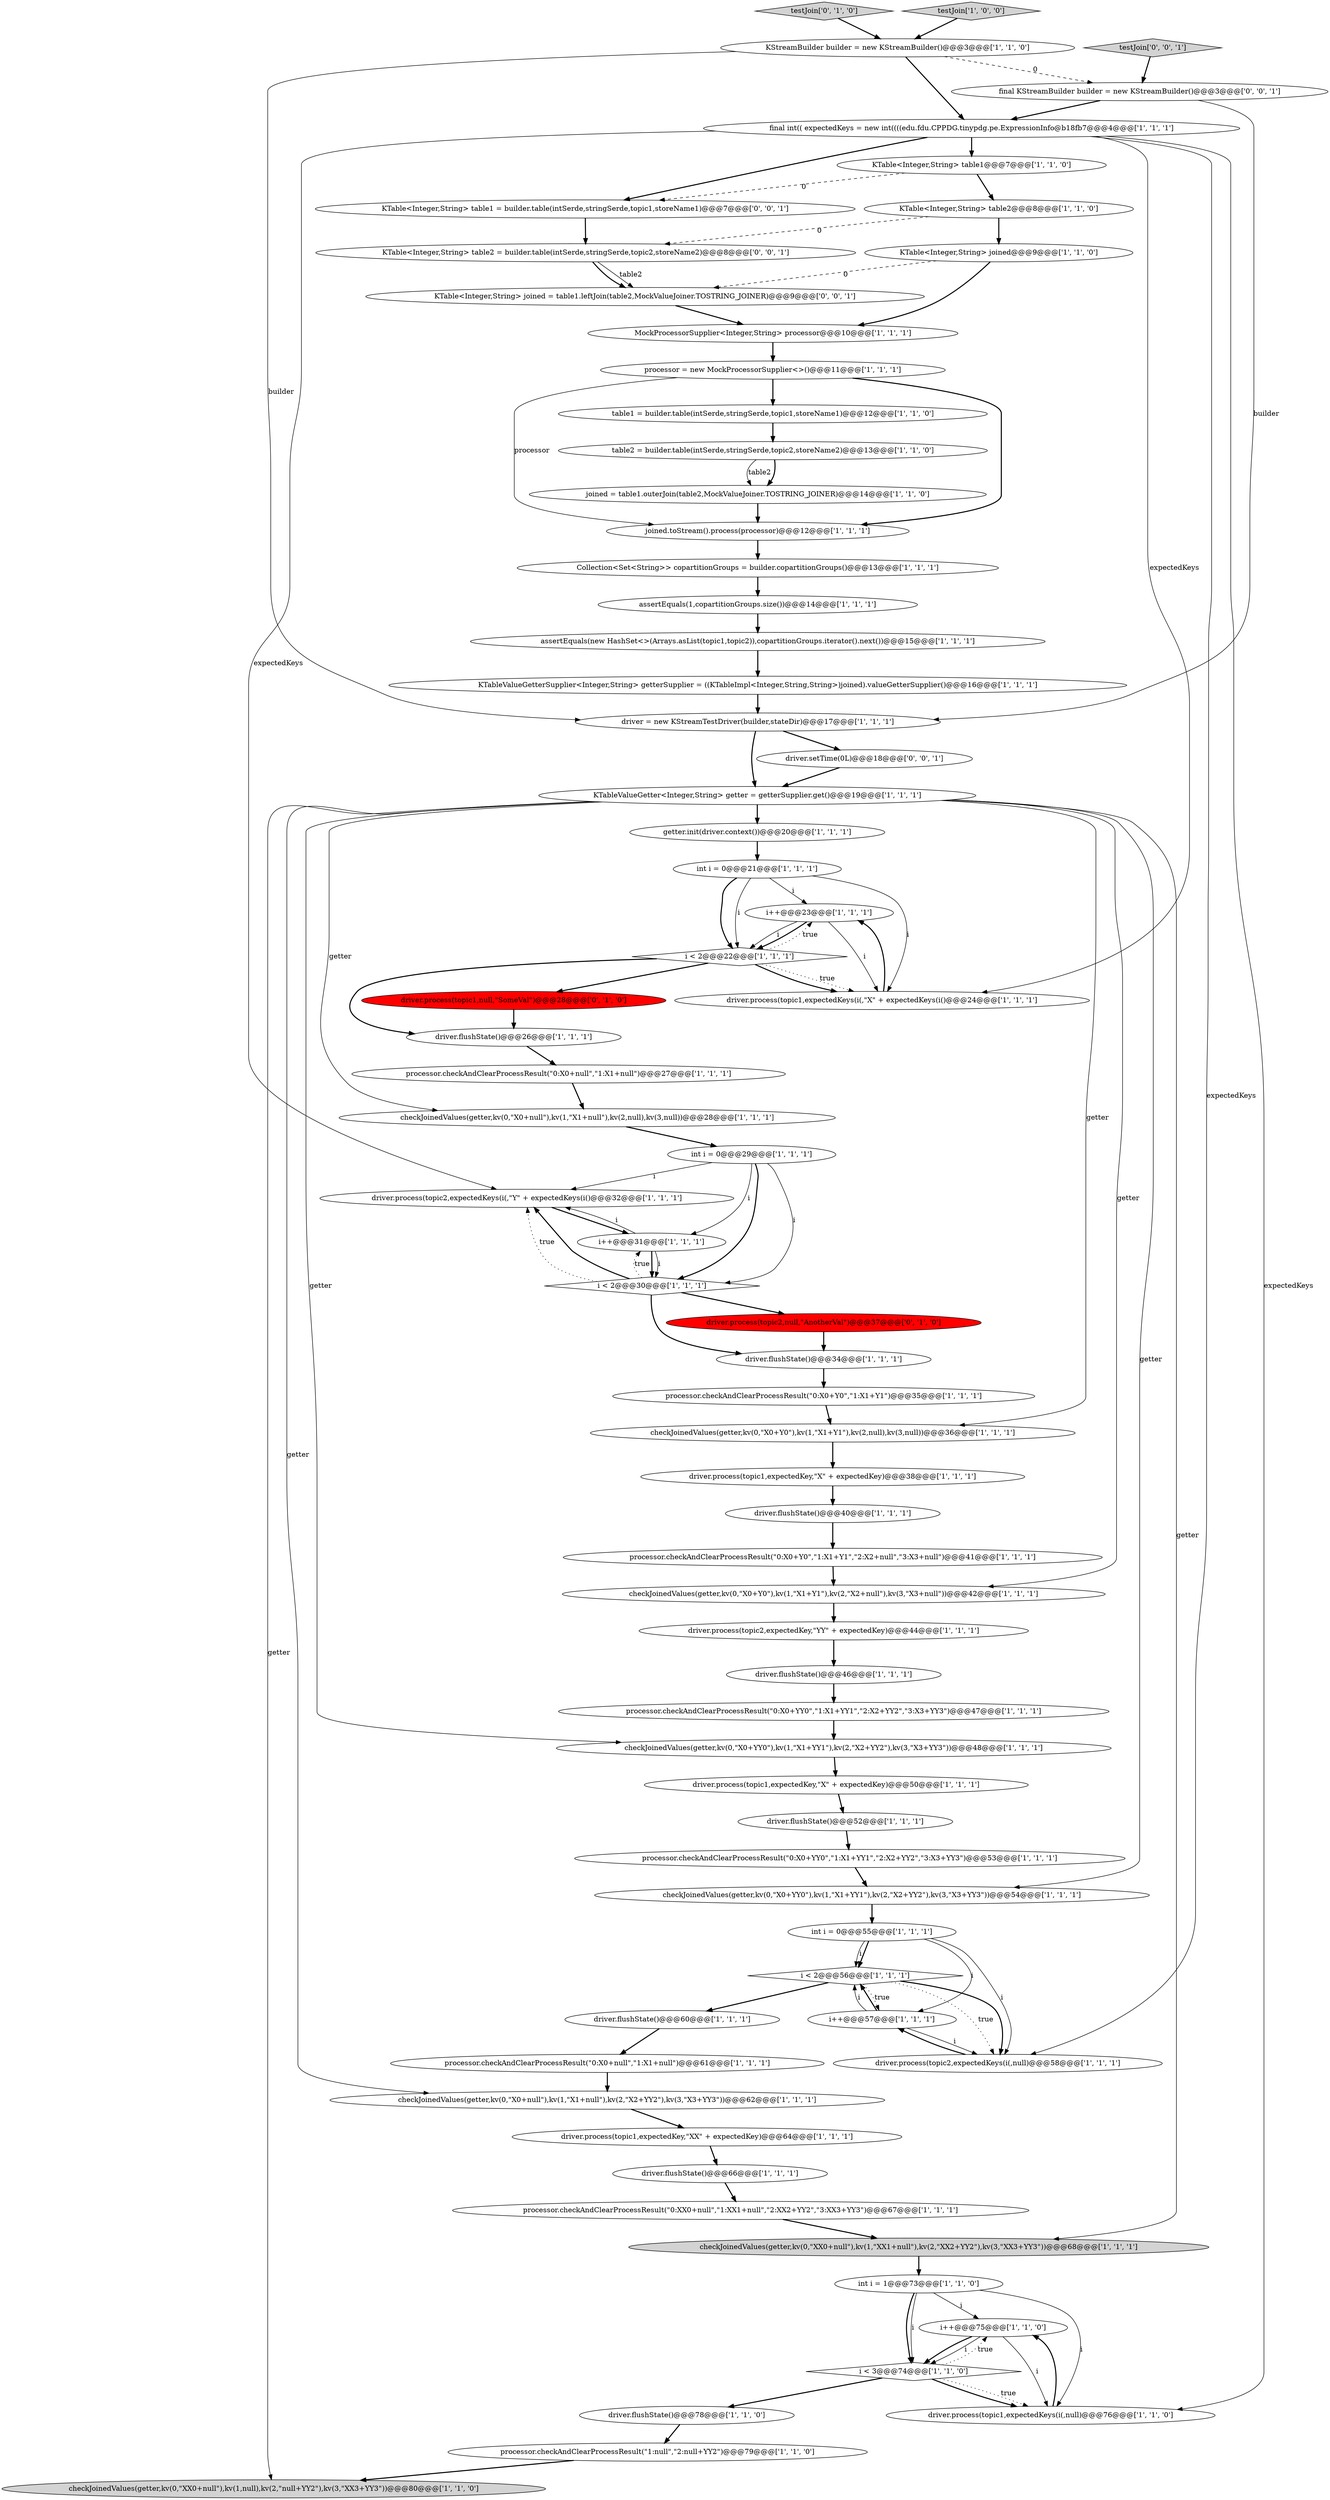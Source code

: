 digraph {
7 [style = filled, label = "i < 2@@@56@@@['1', '1', '1']", fillcolor = white, shape = diamond image = "AAA0AAABBB1BBB"];
70 [style = filled, label = "KTable<Integer,String> joined = table1.leftJoin(table2,MockValueJoiner.TOSTRING_JOINER)@@@9@@@['0', '0', '1']", fillcolor = white, shape = ellipse image = "AAA0AAABBB3BBB"];
12 [style = filled, label = "checkJoinedValues(getter,kv(0,\"X0+null\"),kv(1,\"X1+null\"),kv(2,null),kv(3,null))@@@28@@@['1', '1', '1']", fillcolor = white, shape = ellipse image = "AAA0AAABBB1BBB"];
9 [style = filled, label = "getter.init(driver.context())@@@20@@@['1', '1', '1']", fillcolor = white, shape = ellipse image = "AAA0AAABBB1BBB"];
33 [style = filled, label = "joined = table1.outerJoin(table2,MockValueJoiner.TOSTRING_JOINER)@@@14@@@['1', '1', '0']", fillcolor = white, shape = ellipse image = "AAA0AAABBB1BBB"];
51 [style = filled, label = "driver.process(topic2,expectedKeys(i(,\"Y\" + expectedKeys(i()@@@32@@@['1', '1', '1']", fillcolor = white, shape = ellipse image = "AAA0AAABBB1BBB"];
15 [style = filled, label = "KTableValueGetter<Integer,String> getter = getterSupplier.get()@@@19@@@['1', '1', '1']", fillcolor = white, shape = ellipse image = "AAA0AAABBB1BBB"];
49 [style = filled, label = "checkJoinedValues(getter,kv(0,\"XX0+null\"),kv(1,\"XX1+null\"),kv(2,\"XX2+YY2\"),kv(3,\"XX3+YY3\"))@@@68@@@['1', '1', '1']", fillcolor = lightgray, shape = ellipse image = "AAA0AAABBB1BBB"];
4 [style = filled, label = "KStreamBuilder builder = new KStreamBuilder()@@@3@@@['1', '1', '0']", fillcolor = white, shape = ellipse image = "AAA0AAABBB1BBB"];
66 [style = filled, label = "KTable<Integer,String> table1 = builder.table(intSerde,stringSerde,topic1,storeName1)@@@7@@@['0', '0', '1']", fillcolor = white, shape = ellipse image = "AAA0AAABBB3BBB"];
19 [style = filled, label = "driver.flushState()@@@46@@@['1', '1', '1']", fillcolor = white, shape = ellipse image = "AAA0AAABBB1BBB"];
42 [style = filled, label = "processor.checkAndClearProcessResult(\"0:X0+Y0\",\"1:X1+Y1\")@@@35@@@['1', '1', '1']", fillcolor = white, shape = ellipse image = "AAA0AAABBB1BBB"];
68 [style = filled, label = "final KStreamBuilder builder = new KStreamBuilder()@@@3@@@['0', '0', '1']", fillcolor = white, shape = ellipse image = "AAA0AAABBB3BBB"];
8 [style = filled, label = "driver.process(topic2,expectedKey,\"YY\" + expectedKey)@@@44@@@['1', '1', '1']", fillcolor = white, shape = ellipse image = "AAA0AAABBB1BBB"];
14 [style = filled, label = "table2 = builder.table(intSerde,stringSerde,topic2,storeName2)@@@13@@@['1', '1', '0']", fillcolor = white, shape = ellipse image = "AAA0AAABBB1BBB"];
22 [style = filled, label = "MockProcessorSupplier<Integer,String> processor@@@10@@@['1', '1', '1']", fillcolor = white, shape = ellipse image = "AAA0AAABBB1BBB"];
50 [style = filled, label = "checkJoinedValues(getter,kv(0,\"X0+Y0\"),kv(1,\"X1+Y1\"),kv(2,null),kv(3,null))@@@36@@@['1', '1', '1']", fillcolor = white, shape = ellipse image = "AAA0AAABBB1BBB"];
1 [style = filled, label = "processor.checkAndClearProcessResult(\"0:X0+YY0\",\"1:X1+YY1\",\"2:X2+YY2\",\"3:X3+YY3\")@@@53@@@['1', '1', '1']", fillcolor = white, shape = ellipse image = "AAA0AAABBB1BBB"];
30 [style = filled, label = "int i = 0@@@29@@@['1', '1', '1']", fillcolor = white, shape = ellipse image = "AAA0AAABBB1BBB"];
41 [style = filled, label = "Collection<Set<String>> copartitionGroups = builder.copartitionGroups()@@@13@@@['1', '1', '1']", fillcolor = white, shape = ellipse image = "AAA0AAABBB1BBB"];
34 [style = filled, label = "i++@@@23@@@['1', '1', '1']", fillcolor = white, shape = ellipse image = "AAA0AAABBB1BBB"];
57 [style = filled, label = "joined.toStream().process(processor)@@@12@@@['1', '1', '1']", fillcolor = white, shape = ellipse image = "AAA0AAABBB1BBB"];
25 [style = filled, label = "processor.checkAndClearProcessResult(\"0:X0+null\",\"1:X1+null\")@@@27@@@['1', '1', '1']", fillcolor = white, shape = ellipse image = "AAA0AAABBB1BBB"];
29 [style = filled, label = "driver.flushState()@@@66@@@['1', '1', '1']", fillcolor = white, shape = ellipse image = "AAA0AAABBB1BBB"];
47 [style = filled, label = "driver.process(topic1,expectedKey,\"X\" + expectedKey)@@@38@@@['1', '1', '1']", fillcolor = white, shape = ellipse image = "AAA0AAABBB1BBB"];
18 [style = filled, label = "processor.checkAndClearProcessResult(\"0:X0+Y0\",\"1:X1+Y1\",\"2:X2+null\",\"3:X3+null\")@@@41@@@['1', '1', '1']", fillcolor = white, shape = ellipse image = "AAA0AAABBB1BBB"];
64 [style = filled, label = "driver.process(topic1,null,\"SomeVal\")@@@28@@@['0', '1', '0']", fillcolor = red, shape = ellipse image = "AAA1AAABBB2BBB"];
21 [style = filled, label = "i++@@@75@@@['1', '1', '0']", fillcolor = white, shape = ellipse image = "AAA0AAABBB1BBB"];
71 [style = filled, label = "testJoin['0', '0', '1']", fillcolor = lightgray, shape = diamond image = "AAA0AAABBB3BBB"];
44 [style = filled, label = "int i = 0@@@21@@@['1', '1', '1']", fillcolor = white, shape = ellipse image = "AAA0AAABBB1BBB"];
38 [style = filled, label = "KTableValueGetterSupplier<Integer,String> getterSupplier = ((KTableImpl<Integer,String,String>)joined).valueGetterSupplier()@@@16@@@['1', '1', '1']", fillcolor = white, shape = ellipse image = "AAA0AAABBB1BBB"];
65 [style = filled, label = "testJoin['0', '1', '0']", fillcolor = lightgray, shape = diamond image = "AAA0AAABBB2BBB"];
36 [style = filled, label = "assertEquals(1,copartitionGroups.size())@@@14@@@['1', '1', '1']", fillcolor = white, shape = ellipse image = "AAA0AAABBB1BBB"];
69 [style = filled, label = "KTable<Integer,String> table2 = builder.table(intSerde,stringSerde,topic2,storeName2)@@@8@@@['0', '0', '1']", fillcolor = white, shape = ellipse image = "AAA0AAABBB3BBB"];
52 [style = filled, label = "driver.process(topic1,expectedKey,\"X\" + expectedKey)@@@50@@@['1', '1', '1']", fillcolor = white, shape = ellipse image = "AAA0AAABBB1BBB"];
32 [style = filled, label = "KTable<Integer,String> table2@@@8@@@['1', '1', '0']", fillcolor = white, shape = ellipse image = "AAA0AAABBB1BBB"];
35 [style = filled, label = "i < 2@@@22@@@['1', '1', '1']", fillcolor = white, shape = diamond image = "AAA0AAABBB1BBB"];
0 [style = filled, label = "i < 2@@@30@@@['1', '1', '1']", fillcolor = white, shape = diamond image = "AAA0AAABBB1BBB"];
13 [style = filled, label = "processor = new MockProcessorSupplier<>()@@@11@@@['1', '1', '1']", fillcolor = white, shape = ellipse image = "AAA0AAABBB1BBB"];
17 [style = filled, label = "checkJoinedValues(getter,kv(0,\"X0+Y0\"),kv(1,\"X1+Y1\"),kv(2,\"X2+null\"),kv(3,\"X3+null\"))@@@42@@@['1', '1', '1']", fillcolor = white, shape = ellipse image = "AAA0AAABBB1BBB"];
56 [style = filled, label = "KTable<Integer,String> joined@@@9@@@['1', '1', '0']", fillcolor = white, shape = ellipse image = "AAA0AAABBB1BBB"];
54 [style = filled, label = "driver.flushState()@@@40@@@['1', '1', '1']", fillcolor = white, shape = ellipse image = "AAA0AAABBB1BBB"];
2 [style = filled, label = "processor.checkAndClearProcessResult(\"1:null\",\"2:null+YY2\")@@@79@@@['1', '1', '0']", fillcolor = white, shape = ellipse image = "AAA0AAABBB1BBB"];
59 [style = filled, label = "checkJoinedValues(getter,kv(0,\"X0+null\"),kv(1,\"X1+null\"),kv(2,\"X2+YY2\"),kv(3,\"X3+YY3\"))@@@62@@@['1', '1', '1']", fillcolor = white, shape = ellipse image = "AAA0AAABBB1BBB"];
16 [style = filled, label = "driver.process(topic1,expectedKeys(i(,\"X\" + expectedKeys(i()@@@24@@@['1', '1', '1']", fillcolor = white, shape = ellipse image = "AAA0AAABBB1BBB"];
3 [style = filled, label = "int i = 1@@@73@@@['1', '1', '0']", fillcolor = white, shape = ellipse image = "AAA0AAABBB1BBB"];
53 [style = filled, label = "i++@@@57@@@['1', '1', '1']", fillcolor = white, shape = ellipse image = "AAA0AAABBB1BBB"];
45 [style = filled, label = "table1 = builder.table(intSerde,stringSerde,topic1,storeName1)@@@12@@@['1', '1', '0']", fillcolor = white, shape = ellipse image = "AAA0AAABBB1BBB"];
26 [style = filled, label = "i < 3@@@74@@@['1', '1', '0']", fillcolor = white, shape = diamond image = "AAA0AAABBB1BBB"];
28 [style = filled, label = "driver.flushState()@@@26@@@['1', '1', '1']", fillcolor = white, shape = ellipse image = "AAA0AAABBB1BBB"];
31 [style = filled, label = "driver.process(topic1,expectedKey,\"XX\" + expectedKey)@@@64@@@['1', '1', '1']", fillcolor = white, shape = ellipse image = "AAA0AAABBB1BBB"];
46 [style = filled, label = "driver.process(topic1,expectedKeys(i(,null)@@@76@@@['1', '1', '0']", fillcolor = white, shape = ellipse image = "AAA0AAABBB1BBB"];
61 [style = filled, label = "processor.checkAndClearProcessResult(\"0:XX0+null\",\"1:XX1+null\",\"2:XX2+YY2\",\"3:XX3+YY3\")@@@67@@@['1', '1', '1']", fillcolor = white, shape = ellipse image = "AAA0AAABBB1BBB"];
27 [style = filled, label = "checkJoinedValues(getter,kv(0,\"X0+YY0\"),kv(1,\"X1+YY1\"),kv(2,\"X2+YY2\"),kv(3,\"X3+YY3\"))@@@54@@@['1', '1', '1']", fillcolor = white, shape = ellipse image = "AAA0AAABBB1BBB"];
24 [style = filled, label = "driver.flushState()@@@34@@@['1', '1', '1']", fillcolor = white, shape = ellipse image = "AAA0AAABBB1BBB"];
37 [style = filled, label = "driver.flushState()@@@78@@@['1', '1', '0']", fillcolor = white, shape = ellipse image = "AAA0AAABBB1BBB"];
10 [style = filled, label = "processor.checkAndClearProcessResult(\"0:X0+YY0\",\"1:X1+YY1\",\"2:X2+YY2\",\"3:X3+YY3\")@@@47@@@['1', '1', '1']", fillcolor = white, shape = ellipse image = "AAA0AAABBB1BBB"];
11 [style = filled, label = "driver = new KStreamTestDriver(builder,stateDir)@@@17@@@['1', '1', '1']", fillcolor = white, shape = ellipse image = "AAA0AAABBB1BBB"];
62 [style = filled, label = "i++@@@31@@@['1', '1', '1']", fillcolor = white, shape = ellipse image = "AAA0AAABBB1BBB"];
43 [style = filled, label = "int i = 0@@@55@@@['1', '1', '1']", fillcolor = white, shape = ellipse image = "AAA0AAABBB1BBB"];
48 [style = filled, label = "processor.checkAndClearProcessResult(\"0:X0+null\",\"1:X1+null\")@@@61@@@['1', '1', '1']", fillcolor = white, shape = ellipse image = "AAA0AAABBB1BBB"];
63 [style = filled, label = "driver.process(topic2,null,\"AnotherVal\")@@@37@@@['0', '1', '0']", fillcolor = red, shape = ellipse image = "AAA1AAABBB2BBB"];
55 [style = filled, label = "driver.flushState()@@@60@@@['1', '1', '1']", fillcolor = white, shape = ellipse image = "AAA0AAABBB1BBB"];
20 [style = filled, label = "KTable<Integer,String> table1@@@7@@@['1', '1', '0']", fillcolor = white, shape = ellipse image = "AAA0AAABBB1BBB"];
60 [style = filled, label = "checkJoinedValues(getter,kv(0,\"XX0+null\"),kv(1,null),kv(2,\"null+YY2\"),kv(3,\"XX3+YY3\"))@@@80@@@['1', '1', '0']", fillcolor = lightgray, shape = ellipse image = "AAA0AAABBB1BBB"];
6 [style = filled, label = "testJoin['1', '0', '0']", fillcolor = lightgray, shape = diamond image = "AAA0AAABBB1BBB"];
40 [style = filled, label = "driver.process(topic2,expectedKeys(i(,null)@@@58@@@['1', '1', '1']", fillcolor = white, shape = ellipse image = "AAA0AAABBB1BBB"];
58 [style = filled, label = "assertEquals(new HashSet<>(Arrays.asList(topic1,topic2)),copartitionGroups.iterator().next())@@@15@@@['1', '1', '1']", fillcolor = white, shape = ellipse image = "AAA0AAABBB1BBB"];
67 [style = filled, label = "driver.setTime(0L)@@@18@@@['0', '0', '1']", fillcolor = white, shape = ellipse image = "AAA0AAABBB3BBB"];
5 [style = filled, label = "driver.flushState()@@@52@@@['1', '1', '1']", fillcolor = white, shape = ellipse image = "AAA0AAABBB1BBB"];
39 [style = filled, label = "final int(( expectedKeys = new int((((edu.fdu.CPPDG.tinypdg.pe.ExpressionInfo@b18fb7@@@4@@@['1', '1', '1']", fillcolor = white, shape = ellipse image = "AAA0AAABBB1BBB"];
23 [style = filled, label = "checkJoinedValues(getter,kv(0,\"X0+YY0\"),kv(1,\"X1+YY1\"),kv(2,\"X2+YY2\"),kv(3,\"X3+YY3\"))@@@48@@@['1', '1', '1']", fillcolor = white, shape = ellipse image = "AAA0AAABBB1BBB"];
3->46 [style = solid, label="i"];
4->11 [style = solid, label="builder"];
53->7 [style = solid, label="i"];
44->35 [style = bold, label=""];
1->27 [style = bold, label=""];
15->23 [style = solid, label="getter"];
59->31 [style = bold, label=""];
30->62 [style = solid, label="i"];
57->41 [style = bold, label=""];
56->70 [style = dashed, label="0"];
35->16 [style = dotted, label="true"];
15->60 [style = solid, label="getter"];
55->48 [style = bold, label=""];
21->26 [style = bold, label=""];
46->21 [style = bold, label=""];
68->11 [style = solid, label="builder"];
3->26 [style = solid, label="i"];
23->52 [style = bold, label=""];
30->51 [style = solid, label="i"];
0->24 [style = bold, label=""];
13->45 [style = bold, label=""];
28->25 [style = bold, label=""];
21->46 [style = solid, label="i"];
62->0 [style = solid, label="i"];
22->13 [style = bold, label=""];
61->49 [style = bold, label=""];
32->56 [style = bold, label=""];
26->46 [style = bold, label=""];
68->39 [style = bold, label=""];
38->11 [style = bold, label=""];
7->40 [style = dotted, label="true"];
16->34 [style = bold, label=""];
31->29 [style = bold, label=""];
3->21 [style = solid, label="i"];
62->0 [style = bold, label=""];
7->55 [style = bold, label=""];
43->53 [style = solid, label="i"];
34->35 [style = solid, label="i"];
36->58 [style = bold, label=""];
66->69 [style = bold, label=""];
13->57 [style = bold, label=""];
35->28 [style = bold, label=""];
6->4 [style = bold, label=""];
5->1 [style = bold, label=""];
45->14 [style = bold, label=""];
52->5 [style = bold, label=""];
47->54 [style = bold, label=""];
71->68 [style = bold, label=""];
21->26 [style = solid, label="i"];
39->51 [style = solid, label="expectedKeys"];
15->9 [style = bold, label=""];
39->46 [style = solid, label="expectedKeys"];
30->0 [style = solid, label="i"];
39->66 [style = bold, label=""];
9->44 [style = bold, label=""];
15->27 [style = solid, label="getter"];
49->3 [style = bold, label=""];
70->22 [style = bold, label=""];
26->37 [style = bold, label=""];
0->51 [style = dotted, label="true"];
34->35 [style = bold, label=""];
15->59 [style = solid, label="getter"];
39->20 [style = bold, label=""];
15->50 [style = solid, label="getter"];
17->8 [style = bold, label=""];
29->61 [style = bold, label=""];
26->46 [style = dotted, label="true"];
15->12 [style = solid, label="getter"];
27->43 [style = bold, label=""];
40->53 [style = bold, label=""];
51->62 [style = bold, label=""];
4->39 [style = bold, label=""];
39->40 [style = solid, label="expectedKeys"];
3->26 [style = bold, label=""];
15->17 [style = solid, label="getter"];
19->10 [style = bold, label=""];
2->60 [style = bold, label=""];
33->57 [style = bold, label=""];
43->40 [style = solid, label="i"];
63->24 [style = bold, label=""];
15->49 [style = solid, label="getter"];
43->7 [style = bold, label=""];
32->69 [style = dashed, label="0"];
11->67 [style = bold, label=""];
58->38 [style = bold, label=""];
41->36 [style = bold, label=""];
10->23 [style = bold, label=""];
44->16 [style = solid, label="i"];
0->63 [style = bold, label=""];
37->2 [style = bold, label=""];
30->0 [style = bold, label=""];
4->68 [style = dashed, label="0"];
7->40 [style = bold, label=""];
24->42 [style = bold, label=""];
34->16 [style = solid, label="i"];
48->59 [style = bold, label=""];
44->35 [style = solid, label="i"];
35->16 [style = bold, label=""];
42->50 [style = bold, label=""];
8->19 [style = bold, label=""];
18->17 [style = bold, label=""];
20->32 [style = bold, label=""];
20->66 [style = dashed, label="0"];
65->4 [style = bold, label=""];
12->30 [style = bold, label=""];
44->34 [style = solid, label="i"];
14->33 [style = bold, label=""];
11->15 [style = bold, label=""];
53->40 [style = solid, label="i"];
54->18 [style = bold, label=""];
53->7 [style = bold, label=""];
69->70 [style = solid, label="table2"];
0->62 [style = dotted, label="true"];
39->16 [style = solid, label="expectedKeys"];
25->12 [style = bold, label=""];
13->57 [style = solid, label="processor"];
50->47 [style = bold, label=""];
26->21 [style = dotted, label="true"];
43->7 [style = solid, label="i"];
0->51 [style = bold, label=""];
7->53 [style = dotted, label="true"];
56->22 [style = bold, label=""];
14->33 [style = solid, label="table2"];
35->34 [style = dotted, label="true"];
69->70 [style = bold, label=""];
35->64 [style = bold, label=""];
64->28 [style = bold, label=""];
67->15 [style = bold, label=""];
62->51 [style = solid, label="i"];
}
